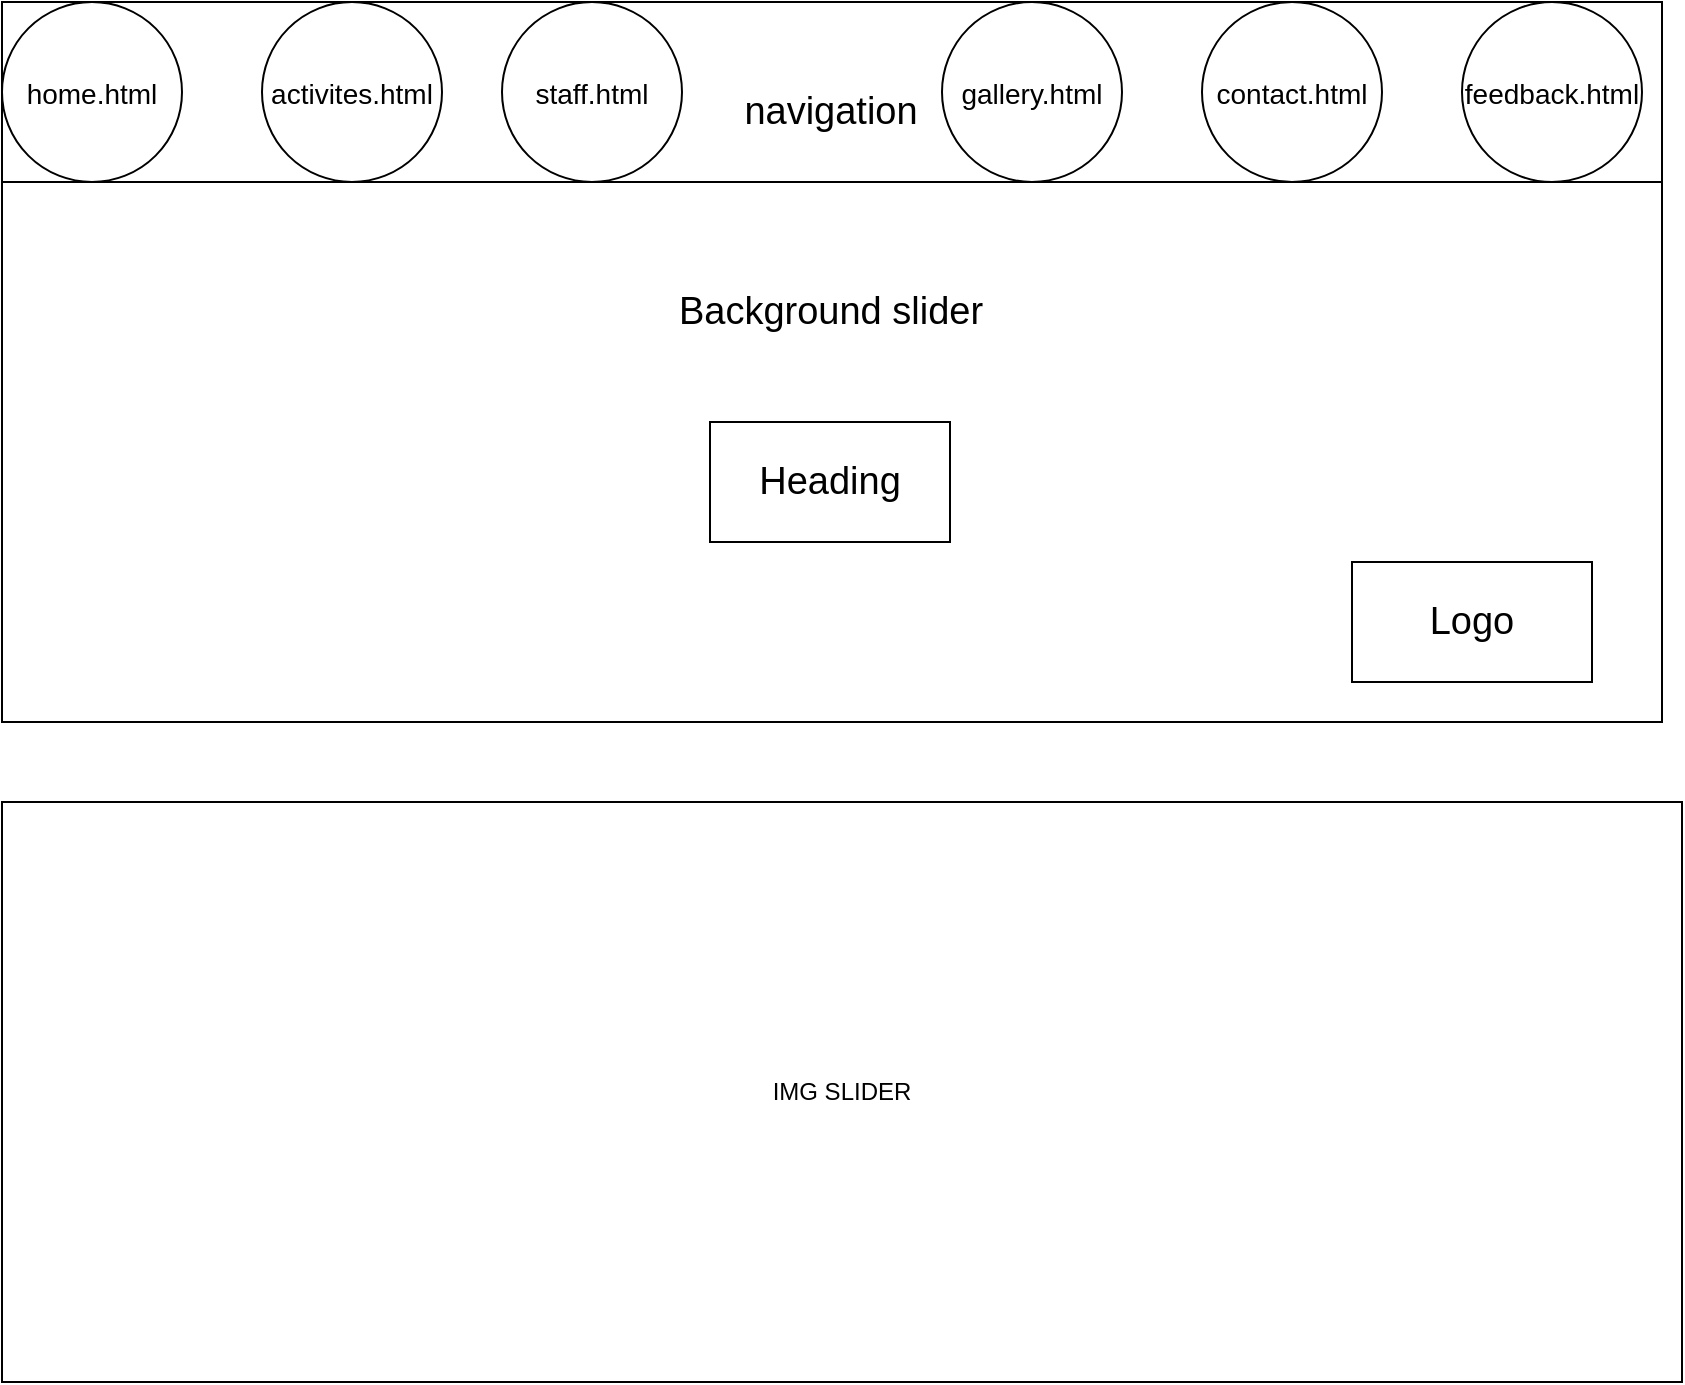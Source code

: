 <mxfile version="17.2.4" type="device"><diagram id="C5RBs43oDa-KdzZeNtuy" name="Page-1"><mxGraphModel dx="2249" dy="4269" grid="1" gridSize="10" guides="1" tooltips="1" connect="1" arrows="1" fold="1" page="1" pageScale="1" pageWidth="827" pageHeight="1169" math="0" shadow="0"><root><mxCell id="WIyWlLk6GJQsqaUBKTNV-0"/><mxCell id="WIyWlLk6GJQsqaUBKTNV-1" parent="WIyWlLk6GJQsqaUBKTNV-0"/><mxCell id="8-tYj_rFMcN3LkzUVkWV-0" value="" style="rounded=0;whiteSpace=wrap;html=1;" parent="WIyWlLk6GJQsqaUBKTNV-1" vertex="1"><mxGeometry x="-530" y="-3060" width="830" height="90" as="geometry"/></mxCell><mxCell id="8-tYj_rFMcN3LkzUVkWV-1" value="" style="rounded=0;whiteSpace=wrap;html=1;fontSize=19;" parent="WIyWlLk6GJQsqaUBKTNV-1" vertex="1"><mxGeometry x="-530" y="-2970" width="830" height="270" as="geometry"/></mxCell><mxCell id="8-tYj_rFMcN3LkzUVkWV-3" value="Heading" style="rounded=0;whiteSpace=wrap;html=1;fontSize=19;" parent="WIyWlLk6GJQsqaUBKTNV-1" vertex="1"><mxGeometry x="-176" y="-2850" width="120" height="60" as="geometry"/></mxCell><mxCell id="8-tYj_rFMcN3LkzUVkWV-6" value="Background slider" style="text;html=1;resizable=0;autosize=1;align=center;verticalAlign=middle;points=[];fillColor=none;strokeColor=none;rounded=0;fontSize=19;" parent="WIyWlLk6GJQsqaUBKTNV-1" vertex="1"><mxGeometry x="-201" y="-2920" width="170" height="30" as="geometry"/></mxCell><mxCell id="8-tYj_rFMcN3LkzUVkWV-10" value="Logo" style="rounded=0;whiteSpace=wrap;html=1;fontSize=19;" parent="WIyWlLk6GJQsqaUBKTNV-1" vertex="1"><mxGeometry x="145" y="-2780" width="120" height="60" as="geometry"/></mxCell><mxCell id="8-tYj_rFMcN3LkzUVkWV-11" value="&lt;font style=&quot;font-size: 14px&quot;&gt;home.html&lt;/font&gt;" style="ellipse;whiteSpace=wrap;html=1;aspect=fixed;fontSize=19;" parent="WIyWlLk6GJQsqaUBKTNV-1" vertex="1"><mxGeometry x="-530" y="-3060" width="90" height="90" as="geometry"/></mxCell><mxCell id="8-tYj_rFMcN3LkzUVkWV-24" value="navigation" style="text;html=1;resizable=0;autosize=1;align=center;verticalAlign=middle;points=[];fillColor=none;strokeColor=none;rounded=0;fontSize=19;" parent="WIyWlLk6GJQsqaUBKTNV-1" vertex="1"><mxGeometry x="-166.5" y="-3020" width="100" height="30" as="geometry"/></mxCell><mxCell id="8-tYj_rFMcN3LkzUVkWV-32" value="&lt;font style=&quot;font-size: 14px&quot;&gt;activites.html&lt;/font&gt;" style="ellipse;whiteSpace=wrap;html=1;aspect=fixed;fontSize=19;" parent="WIyWlLk6GJQsqaUBKTNV-1" vertex="1"><mxGeometry x="-400" y="-3060" width="90" height="90" as="geometry"/></mxCell><mxCell id="8-tYj_rFMcN3LkzUVkWV-33" value="&lt;font style=&quot;font-size: 14px&quot;&gt;staff.html&lt;/font&gt;" style="ellipse;whiteSpace=wrap;html=1;aspect=fixed;fontSize=19;" parent="WIyWlLk6GJQsqaUBKTNV-1" vertex="1"><mxGeometry x="-280" y="-3060" width="90" height="90" as="geometry"/></mxCell><mxCell id="8-tYj_rFMcN3LkzUVkWV-34" value="&lt;font style=&quot;font-size: 14px&quot;&gt;gallery.html&lt;/font&gt;" style="ellipse;whiteSpace=wrap;html=1;aspect=fixed;fontSize=19;" parent="WIyWlLk6GJQsqaUBKTNV-1" vertex="1"><mxGeometry x="-60" y="-3060" width="90" height="90" as="geometry"/></mxCell><mxCell id="8-tYj_rFMcN3LkzUVkWV-35" value="&lt;font style=&quot;font-size: 14px&quot;&gt;contact.html&lt;/font&gt;" style="ellipse;whiteSpace=wrap;html=1;aspect=fixed;fontSize=19;" parent="WIyWlLk6GJQsqaUBKTNV-1" vertex="1"><mxGeometry x="70" y="-3060" width="90" height="90" as="geometry"/></mxCell><mxCell id="8-tYj_rFMcN3LkzUVkWV-36" value="&lt;font style=&quot;font-size: 14px&quot;&gt;feedback.html&lt;/font&gt;" style="ellipse;whiteSpace=wrap;html=1;aspect=fixed;fontSize=19;" parent="WIyWlLk6GJQsqaUBKTNV-1" vertex="1"><mxGeometry x="200" y="-3060" width="90" height="90" as="geometry"/></mxCell><mxCell id="hCOJfLtt4-J26LP4ZV82-0" value="IMG SLIDER" style="rounded=0;whiteSpace=wrap;html=1;" parent="WIyWlLk6GJQsqaUBKTNV-1" vertex="1"><mxGeometry x="-530" y="-2660" width="840" height="290" as="geometry"/></mxCell></root></mxGraphModel></diagram></mxfile>